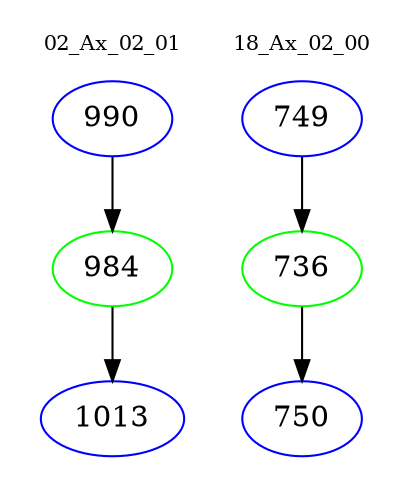 digraph{
subgraph cluster_0 {
color = white
label = "02_Ax_02_01";
fontsize=10;
T0_990 [label="990", color="blue"]
T0_990 -> T0_984 [color="black"]
T0_984 [label="984", color="green"]
T0_984 -> T0_1013 [color="black"]
T0_1013 [label="1013", color="blue"]
}
subgraph cluster_1 {
color = white
label = "18_Ax_02_00";
fontsize=10;
T1_749 [label="749", color="blue"]
T1_749 -> T1_736 [color="black"]
T1_736 [label="736", color="green"]
T1_736 -> T1_750 [color="black"]
T1_750 [label="750", color="blue"]
}
}
